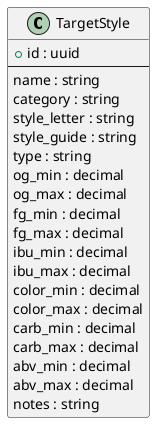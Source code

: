 @startuml
class "TargetStyle" as TargetStyle {
    + id : uuid
    --
    name : string
    category : string
    style_letter : string
    style_guide : string
    type : string
    og_min : decimal
    og_max : decimal
    fg_min : decimal
    fg_max : decimal
    ibu_min : decimal
    ibu_max : decimal
    color_min : decimal
    color_max : decimal
    carb_min : decimal
    carb_max : decimal
    abv_min : decimal
    abv_max : decimal
    notes : string
}
@enduml
